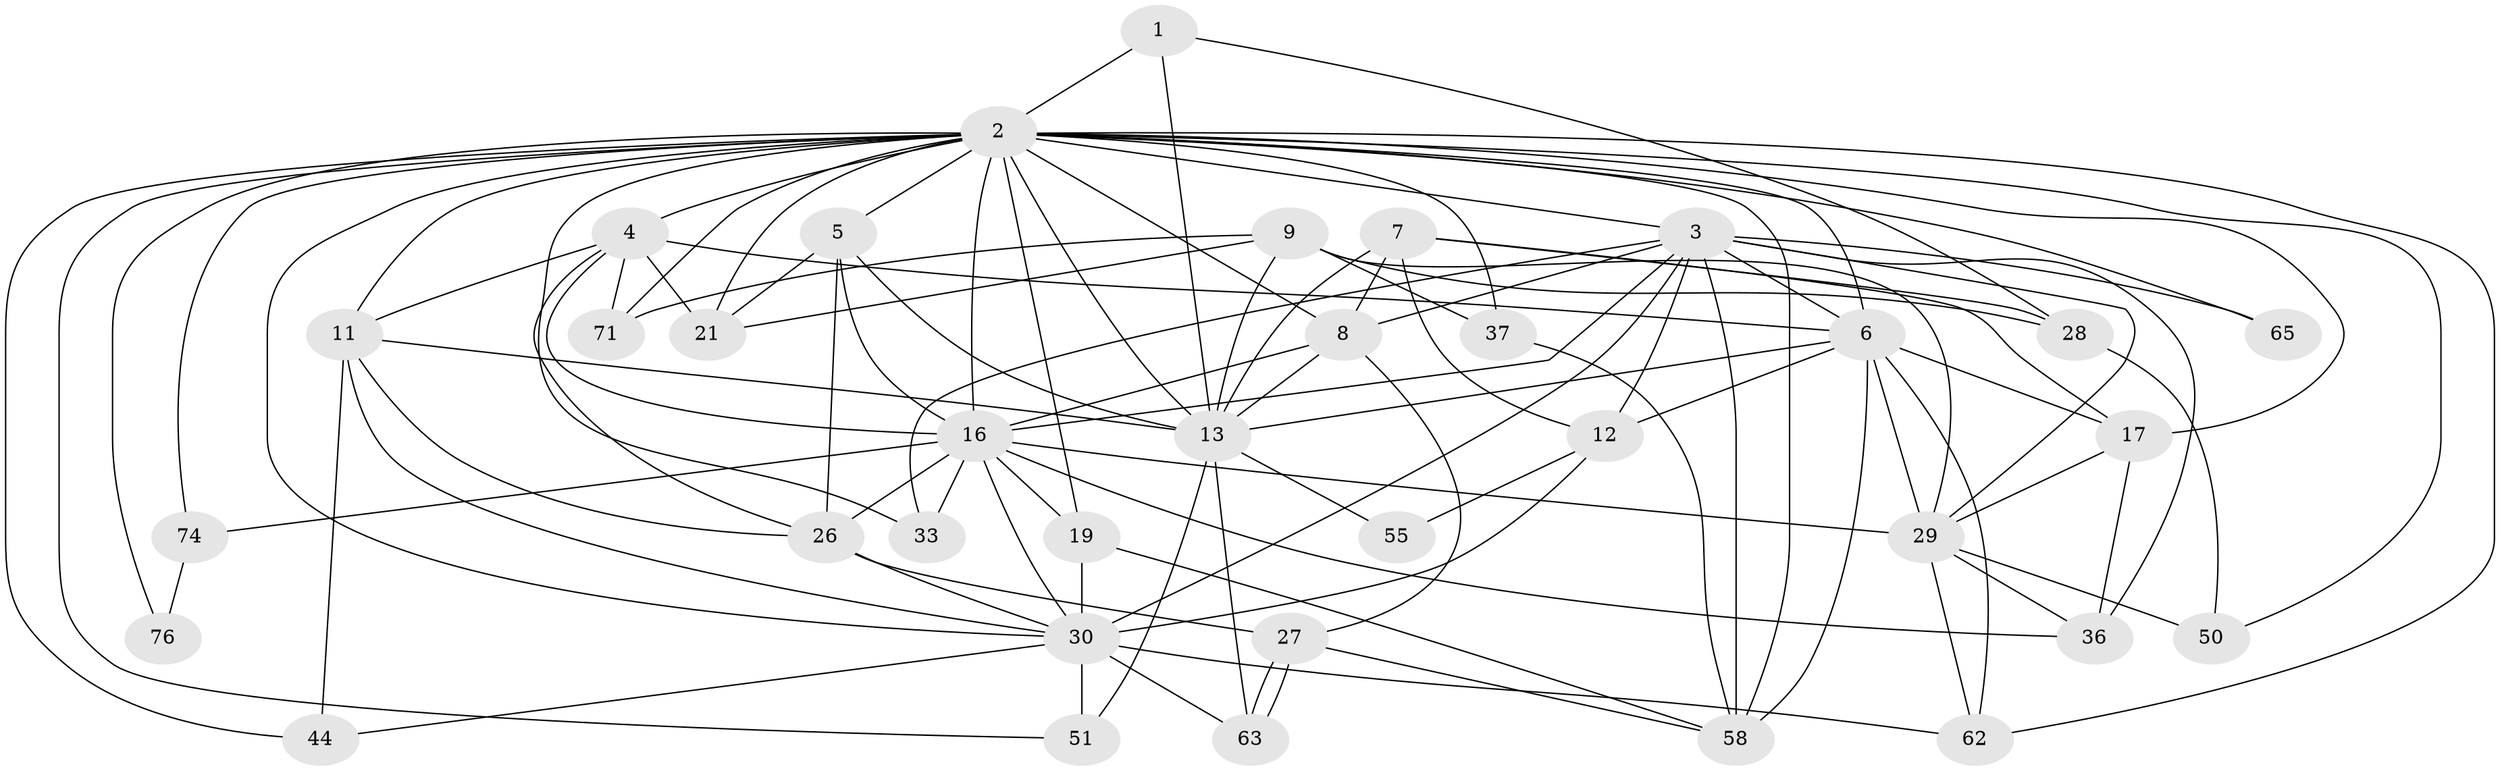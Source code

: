 // original degree distribution, {3: 0.25, 4: 0.3522727272727273, 5: 0.13636363636363635, 6: 0.056818181818181816, 2: 0.13636363636363635, 10: 0.011363636363636364, 7: 0.03409090909090909, 9: 0.011363636363636364, 8: 0.011363636363636364}
// Generated by graph-tools (version 1.1) at 2025/18/03/04/25 18:18:42]
// undirected, 35 vertices, 101 edges
graph export_dot {
graph [start="1"]
  node [color=gray90,style=filled];
  1;
  2 [super="+43+23+15+24"];
  3 [super="+88+14+35"];
  4 [super="+57+10+77"];
  5 [super="+39+42"];
  6 [super="+56+38"];
  7 [super="+25"];
  8 [super="+32"];
  9 [super="+69"];
  11 [super="+53"];
  12 [super="+41"];
  13 [super="+22"];
  16 [super="+20+48"];
  17 [super="+40"];
  19 [super="+31"];
  21;
  26 [super="+61"];
  27 [super="+54"];
  28;
  29 [super="+87+80"];
  30 [super="+68+72"];
  33;
  36;
  37 [super="+52"];
  44;
  50;
  51;
  55;
  58 [super="+78"];
  62;
  63;
  65;
  71;
  74;
  76;
  1 -- 28;
  1 -- 13;
  1 -- 2;
  2 -- 30;
  2 -- 65;
  2 -- 3;
  2 -- 4 [weight=3];
  2 -- 5;
  2 -- 37 [weight=2];
  2 -- 71;
  2 -- 8 [weight=2];
  2 -- 16 [weight=3];
  2 -- 50;
  2 -- 21;
  2 -- 74;
  2 -- 76;
  2 -- 13;
  2 -- 58 [weight=2];
  2 -- 62;
  2 -- 17 [weight=2];
  2 -- 19;
  2 -- 33;
  2 -- 51;
  2 -- 6 [weight=2];
  2 -- 11;
  2 -- 44;
  3 -- 8;
  3 -- 65 [weight=2];
  3 -- 6;
  3 -- 36;
  3 -- 29;
  3 -- 30;
  3 -- 16;
  3 -- 12;
  3 -- 33;
  3 -- 58;
  4 -- 11;
  4 -- 71;
  4 -- 26;
  4 -- 21;
  4 -- 6;
  4 -- 16;
  5 -- 13;
  5 -- 21;
  5 -- 16 [weight=2];
  5 -- 26;
  6 -- 62;
  6 -- 12;
  6 -- 29;
  6 -- 13;
  6 -- 58;
  6 -- 17;
  7 -- 28;
  7 -- 8;
  7 -- 12;
  7 -- 13 [weight=2];
  7 -- 17;
  8 -- 27;
  8 -- 13;
  8 -- 16;
  9 -- 28;
  9 -- 13 [weight=2];
  9 -- 37;
  9 -- 21;
  9 -- 71;
  9 -- 29;
  11 -- 26;
  11 -- 44;
  11 -- 30;
  11 -- 13;
  12 -- 30;
  12 -- 55;
  13 -- 51;
  13 -- 55;
  13 -- 63;
  16 -- 33;
  16 -- 36;
  16 -- 74;
  16 -- 29 [weight=2];
  16 -- 30;
  16 -- 26 [weight=4];
  16 -- 19;
  17 -- 29;
  17 -- 36;
  19 -- 30 [weight=2];
  19 -- 58;
  26 -- 30;
  26 -- 27;
  27 -- 63;
  27 -- 63;
  27 -- 58;
  28 -- 50;
  29 -- 50;
  29 -- 36;
  29 -- 62;
  30 -- 44;
  30 -- 51;
  30 -- 62;
  30 -- 63;
  37 -- 58;
  74 -- 76;
}
